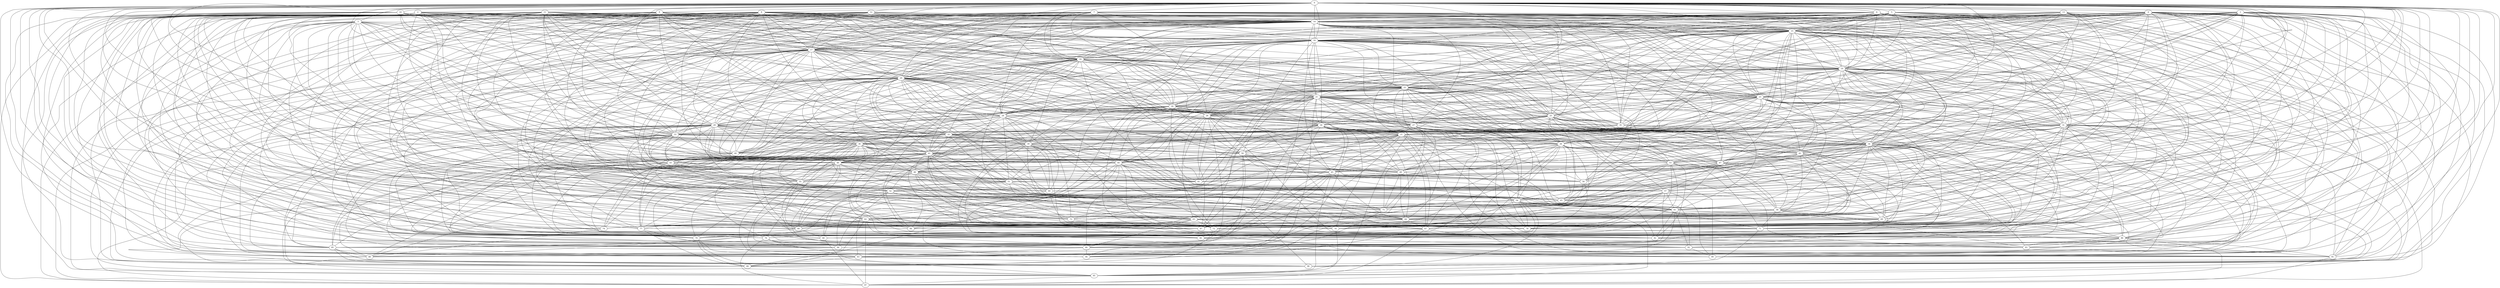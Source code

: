 strict graph "" {
	0	[w=-16];
	1	[w=59];
	0 -- 1	[w=-57];
	2	[w=-50];
	0 -- 2	[w=37];
	3	[w=-42];
	0 -- 3	[w=3];
	4	[w=69];
	0 -- 4	[w=42];
	5	[w=79];
	0 -- 5	[w=98];
	6	[w=28];
	0 -- 6	[w=64];
	7	[w=82];
	0 -- 7	[w=-27];
	8	[w=-59];
	0 -- 8	[w=74];
	9	[w=-54];
	0 -- 9	[w=32];
	10	[w=-28];
	0 -- 10	[w=-11];
	11	[w=-32];
	0 -- 11	[w=14];
	12	[w=-80];
	0 -- 12	[w=53];
	13	[w=-91];
	0 -- 13	[w=78];
	14	[w=-28];
	0 -- 14	[w=34];
	15	[w=-8];
	0 -- 15	[w=-85];
	16	[w=68];
	0 -- 16	[w=26];
	17	[w=-7];
	0 -- 17	[w=-90];
	18	[w=-67];
	0 -- 18	[w=14];
	19	[w=14];
	0 -- 19	[w=-50];
	20	[w=-43];
	0 -- 20	[w=91];
	22	[w=82];
	0 -- 22	[w=-67];
	23	[w=70];
	0 -- 23	[w=81];
	28	[w=-27];
	0 -- 28	[w=61];
	29	[w=-91];
	0 -- 29	[w=65];
	31	[w=28];
	0 -- 31	[w=-2];
	35	[w=-83];
	0 -- 35	[w=65];
	36	[w=-15];
	0 -- 36	[w=31];
	37	[w=97];
	0 -- 37	[w=7];
	38	[w=58];
	0 -- 38	[w=-97];
	39	[w=-98];
	0 -- 39	[w=-96];
	40	[w=-55];
	0 -- 40	[w=-48];
	42	[w=-22];
	0 -- 42	[w=100];
	48	[w=-89];
	0 -- 48	[w=-12];
	52	[w=-85];
	0 -- 52	[w=-86];
	54	[w=-65];
	0 -- 54	[w=-54];
	57	[w=-74];
	0 -- 57	[w=-19];
	60	[w=16];
	0 -- 60	[w=87];
	63	[w=-9];
	0 -- 63	[w=-77];
	65	[w=3];
	0 -- 65	[w=63];
	71	[w=68];
	0 -- 71	[w=74];
	72	[w=11];
	0 -- 72	[w=81];
	74	[w=14];
	0 -- 74	[w=-69];
	79	[w=85];
	0 -- 79	[w=23];
	80	[w=62];
	0 -- 80	[w=29];
	82	[w=9];
	0 -- 82	[w=-17];
	86	[w=79];
	0 -- 86	[w=66];
	94	[w=-63];
	0 -- 94	[w=17];
	96	[w=-58];
	0 -- 96	[w=-14];
	99	[w=-96];
	0 -- 99	[w=-42];
	1 -- 14	[w=72];
	1 -- 15	[w=21];
	1 -- 16	[w=-19];
	1 -- 17	[w=-74];
	1 -- 18	[w=-15];
	1 -- 19	[w=-72];
	1 -- 20	[w=-20];
	21	[w=84];
	1 -- 21	[w=-87];
	1 -- 23	[w=71];
	25	[w=-44];
	1 -- 25	[w=-38];
	26	[w=-3];
	1 -- 26	[w=-96];
	27	[w=48];
	1 -- 27	[w=-3];
	30	[w=16];
	1 -- 30	[w=70];
	1 -- 31	[w=-17];
	1 -- 36	[w=-74];
	1 -- 38	[w=-86];
	1 -- 42	[w=30];
	47	[w=10];
	1 -- 47	[w=-15];
	1 -- 52	[w=-76];
	1 -- 54	[w=41];
	58	[w=6];
	1 -- 58	[w=-69];
	1 -- 60	[w=81];
	61	[w=-68];
	1 -- 61	[w=-9];
	1 -- 65	[w=48];
	81	[w=17];
	1 -- 81	[w=22];
	84	[w=-69];
	1 -- 84	[w=26];
	1 -- 96	[w=-38];
	98	[w=-40];
	1 -- 98	[w=69];
	2 -- 14	[w=90];
	2 -- 15	[w=-81];
	2 -- 16	[w=-37];
	2 -- 17	[w=75];
	2 -- 18	[w=-87];
	2 -- 19	[w=35];
	2 -- 22	[w=-16];
	2 -- 23	[w=15];
	24	[w=-20];
	2 -- 24	[w=-67];
	2 -- 25	[w=93];
	2 -- 26	[w=-2];
	2 -- 30	[w=58];
	32	[w=18];
	2 -- 32	[w=51];
	33	[w=-20];
	2 -- 33	[w=28];
	2 -- 38	[w=94];
	2 -- 40	[w=24];
	41	[w=11];
	2 -- 41	[w=84];
	43	[w=60];
	2 -- 43	[w=-38];
	51	[w=84];
	2 -- 51	[w=23];
	53	[w=-51];
	2 -- 53	[w=68];
	2 -- 54	[w=87];
	55	[w=-56];
	2 -- 55	[w=96];
	2 -- 61	[w=61];
	62	[w=-26];
	2 -- 62	[w=-45];
	68	[w=-64];
	2 -- 68	[w=66];
	2 -- 72	[w=30];
	2 -- 74	[w=-54];
	76	[w=-84];
	2 -- 76	[w=-9];
	77	[w=38];
	2 -- 77	[w=47];
	78	[w=85];
	2 -- 78	[w=57];
	2 -- 81	[w=-31];
	83	[w=-10];
	2 -- 83	[w=5];
	89	[w=-96];
	2 -- 89	[w=67];
	93	[w=54];
	2 -- 93	[w=94];
	95	[w=-13];
	2 -- 95	[w=-16];
	97	[w=17];
	2 -- 97	[w=-39];
	3 -- 15	[w=-87];
	3 -- 17	[w=19];
	3 -- 21	[w=83];
	3 -- 22	[w=-64];
	3 -- 28	[w=-30];
	3 -- 29	[w=-55];
	3 -- 33	[w=-84];
	3 -- 36	[w=-61];
	3 -- 40	[w=55];
	44	[w=-55];
	3 -- 44	[w=14];
	46	[w=-68];
	3 -- 46	[w=17];
	3 -- 48	[w=92];
	50	[w=39];
	3 -- 50	[w=-83];
	3 -- 52	[w=-71];
	3 -- 58	[w=7];
	3 -- 65	[w=-21];
	3 -- 68	[w=-23];
	87	[w=-6];
	3 -- 87	[w=14];
	90	[w=47];
	3 -- 90	[w=81];
	4 -- 14	[w=11];
	4 -- 15	[w=-66];
	4 -- 16	[w=-30];
	4 -- 17	[w=-56];
	4 -- 19	[w=-16];
	4 -- 21	[w=-97];
	4 -- 22	[w=-42];
	4 -- 24	[w=29];
	4 -- 25	[w=76];
	4 -- 26	[w=-76];
	4 -- 27	[w=38];
	4 -- 28	[w=-45];
	4 -- 29	[w=17];
	4 -- 31	[w=62];
	4 -- 33	[w=-81];
	34	[w=-98];
	4 -- 34	[w=-46];
	4 -- 37	[w=-4];
	4 -- 38	[w=85];
	4 -- 53	[w=-89];
	4 -- 60	[w=-48];
	66	[w=-45];
	4 -- 66	[w=10];
	4 -- 68	[w=-2];
	69	[w=-86];
	4 -- 69	[w=73];
	70	[w=-74];
	4 -- 70	[w=19];
	4 -- 79	[w=-24];
	4 -- 82	[w=-36];
	4 -- 89	[w=84];
	91	[w=77];
	4 -- 91	[w=-91];
	92	[w=-98];
	4 -- 92	[w=8];
	4 -- 93	[w=71];
	4 -- 98	[w=96];
	5 -- 14	[w=76];
	5 -- 15	[w=48];
	5 -- 16	[w=-68];
	5 -- 18	[w=-59];
	5 -- 19	[w=-88];
	5 -- 21	[w=55];
	5 -- 22	[w=98];
	5 -- 25	[w=68];
	5 -- 26	[w=-54];
	5 -- 27	[w=-53];
	5 -- 34	[w=-17];
	5 -- 36	[w=-16];
	5 -- 41	[w=47];
	75	[w=-64];
	5 -- 75	[w=100];
	5 -- 84	[w=-29];
	5 -- 95	[w=82];
	6 -- 14	[w=76];
	6 -- 15	[w=36];
	6 -- 17	[w=11];
	6 -- 18	[w=-90];
	6 -- 19	[w=-61];
	6 -- 22	[w=-60];
	6 -- 23	[w=-77];
	6 -- 24	[w=-99];
	6 -- 25	[w=26];
	6 -- 26	[w=84];
	6 -- 28	[w=-4];
	6 -- 31	[w=-94];
	6 -- 32	[w=-77];
	6 -- 42	[w=-67];
	45	[w=45];
	6 -- 45	[w=-13];
	6 -- 46	[w=33];
	49	[w=-26];
	6 -- 49	[w=28];
	6 -- 54	[w=16];
	6 -- 55	[w=-80];
	6 -- 63	[w=-93];
	6 -- 70	[w=-46];
	6 -- 86	[w=-21];
	6 -- 91	[w=-29];
	6 -- 99	[w=-61];
	7 -- 14	[w=9];
	7 -- 15	[w=27];
	7 -- 16	[w=32];
	7 -- 17	[w=-31];
	7 -- 18	[w=-85];
	7 -- 19	[w=72];
	7 -- 20	[w=-23];
	7 -- 24	[w=20];
	7 -- 26	[w=7];
	7 -- 28	[w=80];
	7 -- 29	[w=32];
	7 -- 30	[w=-64];
	7 -- 35	[w=-38];
	7 -- 36	[w=-73];
	7 -- 40	[w=-60];
	7 -- 41	[w=-47];
	7 -- 49	[w=-37];
	7 -- 52	[w=36];
	7 -- 53	[w=9];
	7 -- 55	[w=-65];
	7 -- 57	[w=-2];
	7 -- 58	[w=-49];
	59	[w=-70];
	7 -- 59	[w=7];
	7 -- 61	[w=90];
	7 -- 69	[w=-70];
	7 -- 70	[w=-2];
	7 -- 80	[w=-2];
	7 -- 90	[w=-87];
	7 -- 95	[w=-11];
	8 -- 14	[w=77];
	8 -- 16	[w=75];
	8 -- 17	[w=18];
	8 -- 18	[w=-87];
	8 -- 20	[w=53];
	8 -- 21	[w=-96];
	8 -- 22	[w=75];
	8 -- 23	[w=-95];
	8 -- 26	[w=-33];
	8 -- 27	[w=-21];
	8 -- 29	[w=62];
	8 -- 30	[w=-75];
	8 -- 31	[w=61];
	8 -- 32	[w=-92];
	8 -- 33	[w=92];
	8 -- 35	[w=-33];
	8 -- 36	[w=11];
	8 -- 37	[w=-46];
	8 -- 44	[w=-86];
	8 -- 62	[w=59];
	64	[w=27];
	8 -- 64	[w=18];
	8 -- 65	[w=54];
	8 -- 66	[w=-56];
	8 -- 68	[w=-2];
	73	[w=81];
	8 -- 73	[w=19];
	8 -- 77	[w=30];
	8 -- 81	[w=-51];
	8 -- 84	[w=5];
	8 -- 87	[w=30];
	8 -- 89	[w=-79];
	8 -- 92	[w=-11];
	8 -- 97	[w=-23];
	9 -- 14	[w=-9];
	9 -- 15	[w=13];
	9 -- 16	[w=92];
	9 -- 19	[w=56];
	9 -- 20	[w=63];
	9 -- 23	[w=18];
	9 -- 24	[w=-8];
	9 -- 27	[w=-99];
	9 -- 30	[w=11];
	9 -- 32	[w=-52];
	9 -- 33	[w=-58];
	9 -- 39	[w=72];
	9 -- 41	[w=60];
	9 -- 44	[w=83];
	9 -- 45	[w=-19];
	9 -- 47	[w=27];
	9 -- 48	[w=-81];
	9 -- 62	[w=-92];
	9 -- 74	[w=68];
	9 -- 75	[w=-6];
	9 -- 87	[w=45];
	9 -- 90	[w=6];
	9 -- 98	[w=16];
	10 -- 14	[w=-21];
	10 -- 16	[w=-79];
	10 -- 20	[w=-18];
	10 -- 22	[w=-14];
	10 -- 25	[w=30];
	10 -- 28	[w=47];
	10 -- 32	[w=-57];
	10 -- 35	[w=-54];
	10 -- 43	[w=-36];
	10 -- 58	[w=-4];
	10 -- 62	[w=-4];
	10 -- 84	[w=-74];
	85	[w=-38];
	10 -- 85	[w=22];
	10 -- 94	[w=67];
	10 -- 96	[w=-50];
	11 -- 14	[w=91];
	11 -- 15	[w=81];
	11 -- 16	[w=3];
	11 -- 17	[w=-4];
	11 -- 18	[w=-66];
	11 -- 23	[w=-98];
	11 -- 27	[w=-64];
	11 -- 29	[w=-53];
	11 -- 32	[w=24];
	11 -- 33	[w=-66];
	11 -- 34	[w=16];
	11 -- 35	[w=3];
	11 -- 36	[w=-50];
	11 -- 37	[w=16];
	11 -- 39	[w=51];
	11 -- 41	[w=4];
	11 -- 48	[w=11];
	11 -- 51	[w=-8];
	11 -- 52	[w=-22];
	11 -- 59	[w=-19];
	11 -- 60	[w=-44];
	11 -- 63	[w=-35];
	11 -- 81	[w=91];
	11 -- 82	[w=-78];
	11 -- 85	[w=65];
	12 -- 14	[w=6];
	12 -- 15	[w=20];
	12 -- 17	[w=-88];
	12 -- 18	[w=-100];
	12 -- 21	[w=-36];
	12 -- 24	[w=16];
	12 -- 25	[w=85];
	12 -- 30	[w=-20];
	12 -- 43	[w=64];
	12 -- 46	[w=-26];
	12 -- 55	[w=-42];
	12 -- 57	[w=34];
	12 -- 69	[w=67];
	12 -- 70	[w=-52];
	12 -- 80	[w=-95];
	12 -- 95	[w=82];
	13 -- 14	[w=-50];
	13 -- 15	[w=-89];
	13 -- 16	[w=-39];
	13 -- 20	[w=89];
	13 -- 21	[w=44];
	13 -- 23	[w=98];
	13 -- 32	[w=-86];
	13 -- 36	[w=-78];
	13 -- 38	[w=-46];
	13 -- 45	[w=-40];
	13 -- 47	[w=-91];
	13 -- 57	[w=40];
	13 -- 63	[w=45];
	13 -- 76	[w=15];
	13 -- 90	[w=-12];
	14 -- 15	[w=-70];
	14 -- 16	[w=-2];
	14 -- 17	[w=-97];
	14 -- 18	[w=-95];
	14 -- 19	[w=-76];
	14 -- 20	[w=-89];
	14 -- 21	[w=-24];
	14 -- 23	[w=-67];
	14 -- 25	[w=-92];
	14 -- 27	[w=-5];
	14 -- 28	[w=-52];
	14 -- 29	[w=-36];
	14 -- 31	[w=-26];
	14 -- 33	[w=-55];
	14 -- 34	[w=-44];
	14 -- 35	[w=10];
	14 -- 36	[w=13];
	14 -- 37	[w=-99];
	14 -- 38	[w=-60];
	14 -- 41	[w=-6];
	14 -- 42	[w=-92];
	14 -- 43	[w=-75];
	14 -- 49	[w=91];
	14 -- 50	[w=-44];
	56	[w=13];
	14 -- 56	[w=-58];
	14 -- 58	[w=-6];
	14 -- 65	[w=-12];
	14 -- 66	[w=-53];
	14 -- 69	[w=75];
	14 -- 74	[w=27];
	14 -- 76	[w=56];
	14 -- 78	[w=-94];
	14 -- 79	[w=5];
	14 -- 80	[w=20];
	88	[w=6];
	14 -- 88	[w=-72];
	14 -- 91	[w=77];
	14 -- 97	[w=-63];
	15 -- 16	[w=-10];
	15 -- 17	[w=32];
	15 -- 18	[w=90];
	15 -- 19	[w=-95];
	15 -- 20	[w=-6];
	15 -- 21	[w=91];
	15 -- 22	[w=88];
	15 -- 23	[w=72];
	15 -- 25	[w=47];
	15 -- 29	[w=3];
	15 -- 30	[w=62];
	15 -- 31	[w=77];
	15 -- 34	[w=-94];
	15 -- 35	[w=-95];
	15 -- 38	[w=-12];
	15 -- 41	[w=-99];
	15 -- 43	[w=-57];
	15 -- 44	[w=-24];
	15 -- 47	[w=25];
	15 -- 48	[w=3];
	15 -- 49	[w=45];
	15 -- 50	[w=95];
	15 -- 51	[w=66];
	15 -- 52	[w=-33];
	15 -- 61	[w=89];
	15 -- 62	[w=19];
	15 -- 63	[w=-44];
	15 -- 64	[w=-61];
	15 -- 68	[w=-61];
	15 -- 69	[w=19];
	15 -- 72	[w=-36];
	15 -- 74	[w=77];
	15 -- 81	[w=14];
	15 -- 86	[w=81];
	15 -- 91	[w=-48];
	15 -- 92	[w=-14];
	16 -- 17	[w=-19];
	16 -- 18	[w=-95];
	16 -- 19	[w=-83];
	16 -- 20	[w=-50];
	16 -- 21	[w=51];
	16 -- 22	[w=-79];
	16 -- 24	[w=-34];
	16 -- 25	[w=28];
	16 -- 26	[w=38];
	16 -- 27	[w=-30];
	16 -- 30	[w=-34];
	16 -- 31	[w=-14];
	16 -- 38	[w=-86];
	16 -- 39	[w=7];
	16 -- 42	[w=23];
	16 -- 43	[w=-56];
	16 -- 44	[w=88];
	16 -- 45	[w=-8];
	16 -- 47	[w=44];
	16 -- 50	[w=-91];
	16 -- 51	[w=-76];
	16 -- 52	[w=-54];
	16 -- 54	[w=-72];
	16 -- 55	[w=-9];
	16 -- 56	[w=-72];
	16 -- 61	[w=-17];
	67	[w=-30];
	16 -- 67	[w=38];
	16 -- 71	[w=78];
	16 -- 72	[w=-80];
	16 -- 91	[w=63];
	16 -- 94	[w=-83];
	17 -- 18	[w=46];
	17 -- 19	[w=82];
	17 -- 20	[w=-3];
	17 -- 24	[w=-69];
	17 -- 26	[w=27];
	17 -- 27	[w=32];
	17 -- 30	[w=58];
	17 -- 32	[w=85];
	17 -- 34	[w=-5];
	17 -- 37	[w=-96];
	17 -- 39	[w=-36];
	17 -- 43	[w=73];
	17 -- 46	[w=-67];
	17 -- 48	[w=-32];
	17 -- 50	[w=-8];
	17 -- 51	[w=-20];
	17 -- 52	[w=61];
	17 -- 56	[w=-67];
	17 -- 59	[w=-100];
	17 -- 60	[w=-65];
	17 -- 72	[w=-39];
	17 -- 73	[w=51];
	17 -- 78	[w=85];
	17 -- 81	[w=-69];
	17 -- 85	[w=-77];
	17 -- 90	[w=-18];
	17 -- 95	[w=-47];
	18 -- 19	[w=53];
	18 -- 20	[w=36];
	18 -- 21	[w=10];
	18 -- 22	[w=89];
	18 -- 23	[w=63];
	18 -- 24	[w=74];
	18 -- 25	[w=-59];
	18 -- 26	[w=-8];
	18 -- 27	[w=60];
	18 -- 28	[w=-5];
	18 -- 30	[w=54];
	18 -- 31	[w=-18];
	18 -- 32	[w=64];
	18 -- 33	[w=98];
	18 -- 35	[w=76];
	18 -- 39	[w=57];
	18 -- 40	[w=55];
	18 -- 41	[w=-92];
	18 -- 45	[w=70];
	18 -- 47	[w=-36];
	18 -- 48	[w=83];
	18 -- 50	[w=-34];
	18 -- 57	[w=-77];
	18 -- 62	[w=81];
	18 -- 63	[w=11];
	18 -- 77	[w=77];
	18 -- 84	[w=37];
	18 -- 85	[w=-37];
	19 -- 20	[w=-42];
	19 -- 21	[w=-32];
	19 -- 22	[w=-95];
	19 -- 23	[w=-17];
	19 -- 24	[w=-95];
	19 -- 26	[w=-59];
	19 -- 28	[w=8];
	19 -- 29	[w=-12];
	19 -- 30	[w=-16];
	19 -- 31	[w=52];
	19 -- 33	[w=91];
	19 -- 34	[w=-96];
	19 -- 35	[w=-44];
	19 -- 36	[w=46];
	19 -- 37	[w=33];
	19 -- 42	[w=26];
	19 -- 47	[w=-39];
	19 -- 52	[w=-60];
	19 -- 56	[w=-61];
	19 -- 58	[w=-39];
	19 -- 62	[w=33];
	19 -- 66	[w=-29];
	19 -- 67	[w=-33];
	19 -- 73	[w=3];
	19 -- 76	[w=46];
	19 -- 77	[w=16];
	19 -- 80	[w=40];
	19 -- 84	[w=44];
	19 -- 85	[w=-88];
	19 -- 86	[w=-68];
	19 -- 94	[w=51];
	20 -- 21	[w=82];
	20 -- 22	[w=-53];
	20 -- 25	[w=51];
	20 -- 26	[w=6];
	20 -- 28	[w=81];
	20 -- 29	[w=-69];
	20 -- 32	[w=-47];
	20 -- 33	[w=-23];
	20 -- 37	[w=-10];
	20 -- 39	[w=-15];
	20 -- 40	[w=54];
	20 -- 42	[w=-13];
	20 -- 44	[w=-86];
	20 -- 46	[w=39];
	20 -- 49	[w=68];
	20 -- 51	[w=-22];
	20 -- 53	[w=100];
	20 -- 54	[w=-38];
	20 -- 56	[w=5];
	20 -- 58	[w=42];
	20 -- 59	[w=-77];
	20 -- 60	[w=9];
	20 -- 65	[w=32];
	20 -- 68	[w=50];
	20 -- 76	[w=57];
	20 -- 79	[w=72];
	20 -- 83	[w=-75];
	20 -- 84	[w=-33];
	20 -- 88	[w=64];
	20 -- 89	[w=72];
	20 -- 90	[w=60];
	20 -- 96	[w=54];
	21 -- 24	[w=40];
	21 -- 25	[w=47];
	21 -- 26	[w=-57];
	21 -- 27	[w=-49];
	21 -- 28	[w=-11];
	21 -- 30	[w=64];
	21 -- 31	[w=25];
	21 -- 33	[w=4];
	21 -- 34	[w=10];
	21 -- 35	[w=75];
	21 -- 38	[w=12];
	21 -- 43	[w=-32];
	21 -- 44	[w=-43];
	21 -- 46	[w=28];
	21 -- 54	[w=73];
	21 -- 58	[w=89];
	21 -- 61	[w=64];
	21 -- 64	[w=-48];
	21 -- 66	[w=78];
	21 -- 75	[w=-31];
	21 -- 80	[w=-73];
	21 -- 81	[w=-64];
	21 -- 84	[w=-3];
	21 -- 86	[w=39];
	21 -- 87	[w=-18];
	21 -- 94	[w=-14];
	21 -- 95	[w=-95];
	22 -- 23	[w=24];
	22 -- 24	[w=24];
	22 -- 28	[w=-31];
	22 -- 29	[w=85];
	22 -- 31	[w=-22];
	22 -- 36	[w=68];
	22 -- 38	[w=7];
	22 -- 40	[w=77];
	22 -- 41	[w=97];
	22 -- 42	[w=-67];
	22 -- 44	[w=87];
	22 -- 47	[w=-89];
	22 -- 48	[w=-38];
	22 -- 51	[w=24];
	22 -- 53	[w=7];
	22 -- 54	[w=24];
	22 -- 55	[w=56];
	22 -- 57	[w=53];
	22 -- 58	[w=-54];
	22 -- 59	[w=-21];
	22 -- 68	[w=-32];
	22 -- 69	[w=-34];
	22 -- 71	[w=-66];
	22 -- 73	[w=22];
	22 -- 75	[w=35];
	22 -- 93	[w=-83];
	22 -- 98	[w=-92];
	23 -- 24	[w=-53];
	23 -- 30	[w=81];
	23 -- 32	[w=81];
	23 -- 34	[w=97];
	23 -- 35	[w=-36];
	23 -- 36	[w=-77];
	23 -- 37	[w=-85];
	23 -- 40	[w=-100];
	23 -- 44	[w=-37];
	23 -- 47	[w=-35];
	23 -- 48	[w=100];
	23 -- 56	[w=-79];
	23 -- 61	[w=50];
	23 -- 63	[w=94];
	23 -- 68	[w=18];
	23 -- 71	[w=-56];
	23 -- 82	[w=-49];
	23 -- 83	[w=-22];
	23 -- 84	[w=57];
	23 -- 91	[w=72];
	23 -- 96	[w=-17];
	23 -- 98	[w=-86];
	24 -- 27	[w=83];
	24 -- 28	[w=-19];
	24 -- 29	[w=52];
	24 -- 34	[w=66];
	24 -- 41	[w=-72];
	24 -- 43	[w=-51];
	24 -- 45	[w=-51];
	24 -- 50	[w=-16];
	24 -- 61	[w=12];
	24 -- 75	[w=72];
	24 -- 93	[w=-32];
	24 -- 96	[w=74];
	25 -- 27	[w=-77];
	25 -- 35	[w=-90];
	25 -- 39	[w=38];
	25 -- 42	[w=-86];
	25 -- 45	[w=-94];
	25 -- 47	[w=60];
	25 -- 48	[w=55];
	25 -- 49	[w=62];
	25 -- 53	[w=-80];
	25 -- 58	[w=63];
	25 -- 65	[w=47];
	25 -- 70	[w=7];
	25 -- 75	[w=27];
	25 -- 76	[w=-74];
	25 -- 77	[w=-95];
	25 -- 80	[w=17];
	25 -- 81	[w=-69];
	25 -- 86	[w=51];
	25 -- 94	[w=71];
	26 -- 31	[w=-44];
	26 -- 33	[w=-4];
	26 -- 40	[w=-62];
	26 -- 44	[w=-99];
	26 -- 47	[w=31];
	26 -- 49	[w=-21];
	26 -- 50	[w=-9];
	26 -- 62	[w=-19];
	26 -- 63	[w=55];
	26 -- 67	[w=-92];
	26 -- 81	[w=81];
	26 -- 86	[w=-47];
	26 -- 87	[w=47];
	26 -- 90	[w=51];
	27 -- 33	[w=-20];
	27 -- 37	[w=-41];
	27 -- 38	[w=94];
	27 -- 42	[w=-71];
	27 -- 46	[w=30];
	27 -- 47	[w=-73];
	27 -- 53	[w=-26];
	27 -- 54	[w=31];
	27 -- 67	[w=66];
	27 -- 74	[w=20];
	27 -- 78	[w=40];
	27 -- 91	[w=55];
	27 -- 92	[w=-14];
	28 -- 29	[w=-14];
	28 -- 35	[w=79];
	28 -- 39	[w=57];
	28 -- 41	[w=56];
	28 -- 50	[w=51];
	28 -- 51	[w=-40];
	28 -- 60	[w=-86];
	28 -- 73	[w=59];
	28 -- 76	[w=-48];
	28 -- 84	[w=-91];
	28 -- 85	[w=3];
	28 -- 86	[w=-83];
	28 -- 88	[w=30];
	28 -- 95	[w=-92];
	29 -- 36	[w=99];
	29 -- 37	[w=-60];
	29 -- 39	[w=-32];
	29 -- 40	[w=84];
	29 -- 42	[w=-83];
	29 -- 43	[w=84];
	29 -- 46	[w=56];
	29 -- 55	[w=89];
	29 -- 69	[w=-81];
	29 -- 73	[w=-44];
	29 -- 76	[w=91];
	29 -- 77	[w=-88];
	29 -- 78	[w=44];
	29 -- 82	[w=41];
	29 -- 83	[w=-45];
	29 -- 85	[w=31];
	29 -- 88	[w=63];
	29 -- 93	[w=-38];
	29 -- 94	[w=-88];
	29 -- 96	[w=-77];
	29 -- 98	[w=-11];
	30 -- 32	[w=38];
	30 -- 37	[w=-32];
	30 -- 39	[w=-96];
	30 -- 45	[w=21];
	30 -- 46	[w=-60];
	30 -- 49	[w=69];
	30 -- 50	[w=-28];
	30 -- 53	[w=-61];
	30 -- 56	[w=41];
	30 -- 59	[w=-56];
	30 -- 64	[w=24];
	30 -- 67	[w=4];
	30 -- 70	[w=15];
	30 -- 71	[w=60];
	30 -- 73	[w=-33];
	30 -- 81	[w=-10];
	30 -- 83	[w=-55];
	31 -- 32	[w=-76];
	31 -- 34	[w=-33];
	31 -- 53	[w=90];
	31 -- 56	[w=-33];
	31 -- 59	[w=-93];
	31 -- 60	[w=-24];
	31 -- 64	[w=91];
	31 -- 65	[w=-64];
	31 -- 74	[w=75];
	31 -- 76	[w=21];
	31 -- 82	[w=58];
	31 -- 85	[w=-83];
	31 -- 88	[w=-86];
	31 -- 90	[w=-60];
	31 -- 93	[w=96];
	31 -- 97	[w=-37];
	31 -- 98	[w=-40];
	31 -- 99	[w=-61];
	32 -- 34	[w=-37];
	32 -- 39	[w=-36];
	32 -- 44	[w=-70];
	32 -- 53	[w=-99];
	32 -- 60	[w=-11];
	32 -- 74	[w=57];
	32 -- 75	[w=18];
	32 -- 79	[w=13];
	32 -- 83	[w=62];
	32 -- 87	[w=-11];
	32 -- 99	[w=-50];
	33 -- 34	[w=64];
	33 -- 38	[w=37];
	33 -- 41	[w=-98];
	33 -- 43	[w=85];
	33 -- 45	[w=86];
	33 -- 55	[w=-80];
	33 -- 63	[w=-85];
	33 -- 66	[w=72];
	33 -- 67	[w=28];
	33 -- 73	[w=-4];
	33 -- 77	[w=53];
	33 -- 79	[w=67];
	33 -- 82	[w=24];
	33 -- 85	[w=-68];
	34 -- 42	[w=-44];
	34 -- 44	[w=-9];
	34 -- 48	[w=-33];
	34 -- 49	[w=-78];
	34 -- 50	[w=10];
	34 -- 51	[w=52];
	34 -- 52	[w=-69];
	34 -- 53	[w=87];
	34 -- 59	[w=16];
	34 -- 62	[w=5];
	34 -- 69	[w=98];
	34 -- 71	[w=-74];
	34 -- 72	[w=-43];
	34 -- 73	[w=41];
	34 -- 75	[w=-68];
	34 -- 77	[w=38];
	34 -- 78	[w=-58];
	34 -- 86	[w=-56];
	34 -- 88	[w=-50];
	34 -- 92	[w=42];
	34 -- 93	[w=38];
	34 -- 96	[w=-87];
	34 -- 99	[w=56];
	35 -- 37	[w=99];
	35 -- 42	[w=86];
	35 -- 45	[w=-52];
	35 -- 99	[w=-29];
	36 -- 40	[w=-100];
	36 -- 46	[w=21];
	36 -- 48	[w=100];
	36 -- 49	[w=73];
	36 -- 50	[w=8];
	36 -- 55	[w=66];
	36 -- 57	[w=94];
	36 -- 59	[w=-67];
	36 -- 64	[w=61];
	36 -- 66	[w=83];
	36 -- 70	[w=-88];
	36 -- 71	[w=52];
	36 -- 74	[w=26];
	36 -- 75	[w=70];
	36 -- 77	[w=-42];
	36 -- 85	[w=-17];
	36 -- 86	[w=8];
	36 -- 92	[w=-29];
	36 -- 93	[w=29];
	37 -- 38	[w=49];
	37 -- 39	[w=-27];
	37 -- 45	[w=94];
	37 -- 50	[w=-56];
	37 -- 52	[w=-55];
	37 -- 61	[w=-100];
	37 -- 62	[w=71];
	37 -- 67	[w=10];
	37 -- 73	[w=-88];
	37 -- 74	[w=-37];
	37 -- 76	[w=79];
	37 -- 78	[w=-80];
	37 -- 91	[w=-40];
	38 -- 40	[w=22];
	38 -- 45	[w=18];
	38 -- 46	[w=-25];
	38 -- 51	[w=-89];
	38 -- 53	[w=47];
	38 -- 56	[w=-51];
	38 -- 57	[w=48];
	38 -- 65	[w=-98];
	38 -- 67	[w=3];
	38 -- 68	[w=-37];
	38 -- 72	[w=10];
	38 -- 85	[w=49];
	38 -- 87	[w=84];
	38 -- 93	[w=76];
	38 -- 99	[w=24];
	39 -- 40	[w=12];
	39 -- 41	[w=91];
	39 -- 43	[w=70];
	39 -- 49	[w=-43];
	39 -- 59	[w=87];
	39 -- 60	[w=-13];
	39 -- 64	[w=-78];
	39 -- 70	[w=55];
	39 -- 78	[w=-46];
	39 -- 87	[w=-47];
	39 -- 90	[w=-12];
	39 -- 99	[w=99];
	40 -- 76	[w=94];
	40 -- 97	[w=-86];
	41 -- 43	[w=-13];
	41 -- 44	[w=8];
	41 -- 46	[w=-36];
	41 -- 48	[w=63];
	41 -- 49	[w=70];
	41 -- 51	[w=33];
	41 -- 55	[w=-26];
	41 -- 60	[w=56];
	41 -- 63	[w=-96];
	41 -- 69	[w=-32];
	41 -- 71	[w=-40];
	41 -- 73	[w=48];
	41 -- 74	[w=10];
	41 -- 76	[w=-58];
	41 -- 77	[w=-48];
	41 -- 79	[w=-12];
	41 -- 81	[w=-98];
	41 -- 82	[w=20];
	41 -- 88	[w=-76];
	41 -- 89	[w=64];
	41 -- 90	[w=34];
	42 -- 47	[w=-9];
	42 -- 51	[w=8];
	42 -- 53	[w=95];
	42 -- 57	[w=47];
	42 -- 59	[w=-32];
	42 -- 63	[w=-72];
	42 -- 64	[w=-81];
	42 -- 69	[w=-58];
	42 -- 74	[w=57];
	42 -- 83	[w=91];
	42 -- 95	[w=66];
	43 -- 49	[w=-54];
	43 -- 52	[w=-58];
	43 -- 56	[w=-86];
	43 -- 57	[w=-8];
	43 -- 62	[w=57];
	43 -- 70	[w=72];
	43 -- 88	[w=39];
	43 -- 96	[w=4];
	43 -- 98	[w=-10];
	44 -- 45	[w=-22];
	44 -- 46	[w=-5];
	44 -- 58	[w=-26];
	44 -- 62	[w=50];
	44 -- 66	[w=-27];
	44 -- 67	[w=6];
	44 -- 71	[w=-23];
	44 -- 72	[w=41];
	44 -- 80	[w=62];
	44 -- 89	[w=-41];
	44 -- 91	[w=-83];
	45 -- 55	[w=32];
	45 -- 64	[w=93];
	45 -- 65	[w=90];
	45 -- 87	[w=38];
	45 -- 88	[w=-83];
	45 -- 95	[w=-22];
	45 -- 96	[w=-89];
	46 -- 51	[w=81];
	46 -- 57	[w=-52];
	46 -- 63	[w=39];
	46 -- 66	[w=98];
	46 -- 67	[w=-32];
	46 -- 68	[w=-94];
	46 -- 75	[w=-4];
	46 -- 78	[w=-41];
	46 -- 79	[w=76];
	47 -- 55	[w=-40];
	47 -- 56	[w=-9];
	47 -- 57	[w=75];
	47 -- 60	[w=89];
	47 -- 61	[w=43];
	47 -- 67	[w=34];
	47 -- 75	[w=80];
	47 -- 93	[w=-84];
	47 -- 96	[w=-56];
	48 -- 65	[w=-96];
	48 -- 66	[w=-38];
	48 -- 73	[w=95];
	48 -- 77	[w=42];
	48 -- 79	[w=-31];
	48 -- 80	[w=73];
	48 -- 81	[w=67];
	48 -- 83	[w=-91];
	48 -- 91	[w=55];
	49 -- 56	[w=-10];
	49 -- 64	[w=-25];
	49 -- 75	[w=49];
	49 -- 81	[w=15];
	50 -- 54	[w=-91];
	50 -- 55	[w=12];
	50 -- 56	[w=-21];
	50 -- 59	[w=74];
	50 -- 61	[w=20];
	50 -- 87	[w=79];
	50 -- 88	[w=-52];
	51 -- 52	[w=21];
	51 -- 54	[w=-53];
	51 -- 57	[w=31];
	51 -- 60	[w=-10];
	51 -- 66	[w=96];
	51 -- 72	[w=-99];
	51 -- 88	[w=48];
	52 -- 54	[w=-23];
	52 -- 64	[w=-15];
	52 -- 65	[w=-25];
	52 -- 68	[w=4];
	52 -- 77	[w=58];
	52 -- 83	[w=-27];
	52 -- 84	[w=-58];
	52 -- 96	[w=-15];
	53 -- 54	[w=-97];
	53 -- 58	[w=-99];
	53 -- 65	[w=-61];
	53 -- 70	[w=-99];
	53 -- 71	[w=-87];
	53 -- 79	[w=65];
	53 -- 82	[w=-97];
	53 -- 90	[w=-46];
	53 -- 92	[w=81];
	54 -- 58	[w=-66];
	54 -- 59	[w=-76];
	54 -- 61	[w=-63];
	54 -- 69	[w=7];
	54 -- 70	[w=-80];
	54 -- 75	[w=62];
	54 -- 78	[w=-14];
	54 -- 80	[w=41];
	54 -- 82	[w=100];
	54 -- 97	[w=-87];
	54 -- 98	[w=-99];
	55 -- 66	[w=24];
	55 -- 72	[w=-2];
	55 -- 92	[w=-76];
	55 -- 94	[w=51];
	56 -- 72	[w=14];
	56 -- 78	[w=85];
	57 -- 61	[w=-17];
	57 -- 64	[w=100];
	57 -- 72	[w=-9];
	57 -- 78	[w=-100];
	57 -- 79	[w=-42];
	57 -- 83	[w=-5];
	57 -- 86	[w=46];
	57 -- 87	[w=32];
	57 -- 99	[w=37];
	58 -- 69	[w=-57];
	58 -- 70	[w=12];
	58 -- 71	[w=-62];
	58 -- 73	[w=55];
	58 -- 91	[w=-30];
	58 -- 93	[w=64];
	59 -- 62	[w=45];
	59 -- 68	[w=50];
	59 -- 82	[w=25];
	59 -- 94	[w=-44];
	59 -- 98	[w=70];
	60 -- 87	[w=85];
	60 -- 90	[w=22];
	61 -- 63	[w=98];
	61 -- 64	[w=60];
	61 -- 69	[w=-51];
	61 -- 82	[w=2];
	61 -- 92	[w=-60];
	61 -- 94	[w=21];
	62 -- 66	[w=93];
	62 -- 67	[w=-41];
	62 -- 79	[w=35];
	62 -- 84	[w=76];
	62 -- 89	[w=-82];
	62 -- 97	[w=52];
	62 -- 99	[w=-24];
	63 -- 70	[w=58];
	63 -- 71	[w=-8];
	63 -- 72	[w=-100];
	63 -- 74	[w=51];
	63 -- 80	[w=-59];
	63 -- 85	[w=-21];
	64 -- 67	[w=-17];
	64 -- 71	[w=-15];
	64 -- 83	[w=18];
	64 -- 87	[w=-23];
	65 -- 84	[w=-2];
	65 -- 92	[w=52];
	66 -- 68	[w=-39];
	66 -- 79	[w=92];
	67 -- 90	[w=-26];
	67 -- 92	[w=88];
	67 -- 94	[w=-83];
	67 -- 97	[w=77];
	68 -- 85	[w=10];
	68 -- 97	[w=-98];
	69 -- 77	[w=44];
	69 -- 78	[w=-14];
	69 -- 86	[w=-34];
	70 -- 95	[w=19];
	71 -- 76	[w=-39];
	71 -- 95	[w=66];
	72 -- 82	[w=-53];
	72 -- 89	[w=89];
	73 -- 92	[w=-89];
	74 -- 88	[w=42];
	75 -- 80	[w=96];
	75 -- 89	[w=-77];
	76 -- 80	[w=-99];
	76 -- 96	[w=72];
	76 -- 97	[w=-89];
	76 -- 98	[w=-75];
	77 -- 89	[w=39];
	77 -- 94	[w=3];
	78 -- 86	[w=-37];
	79 -- 83	[w=-67];
	79 -- 89	[w=-85];
	79 -- 95	[w=73];
	80 -- 83	[w=-61];
	80 -- 91	[w=-72];
	80 -- 94	[w=-35];
	82 -- 93	[w=59];
	83 -- 89	[w=-9];
	83 -- 98	[w=-33];
	85 -- 88	[w=28];
	85 -- 89	[w=11];
	85 -- 98	[w=-23];
	86 -- 91	[w=88];
	86 -- 92	[w=-87];
	86 -- 93	[w=-84];
	86 -- 97	[w=17];
	86 -- 99	[w=-14];
	89 -- 95	[w=6];
	90 -- 99	[w=-22];
	91 -- 97	[w=37];
	92 -- 99	[w=-35];
	95 -- 97	[w=64];
}

